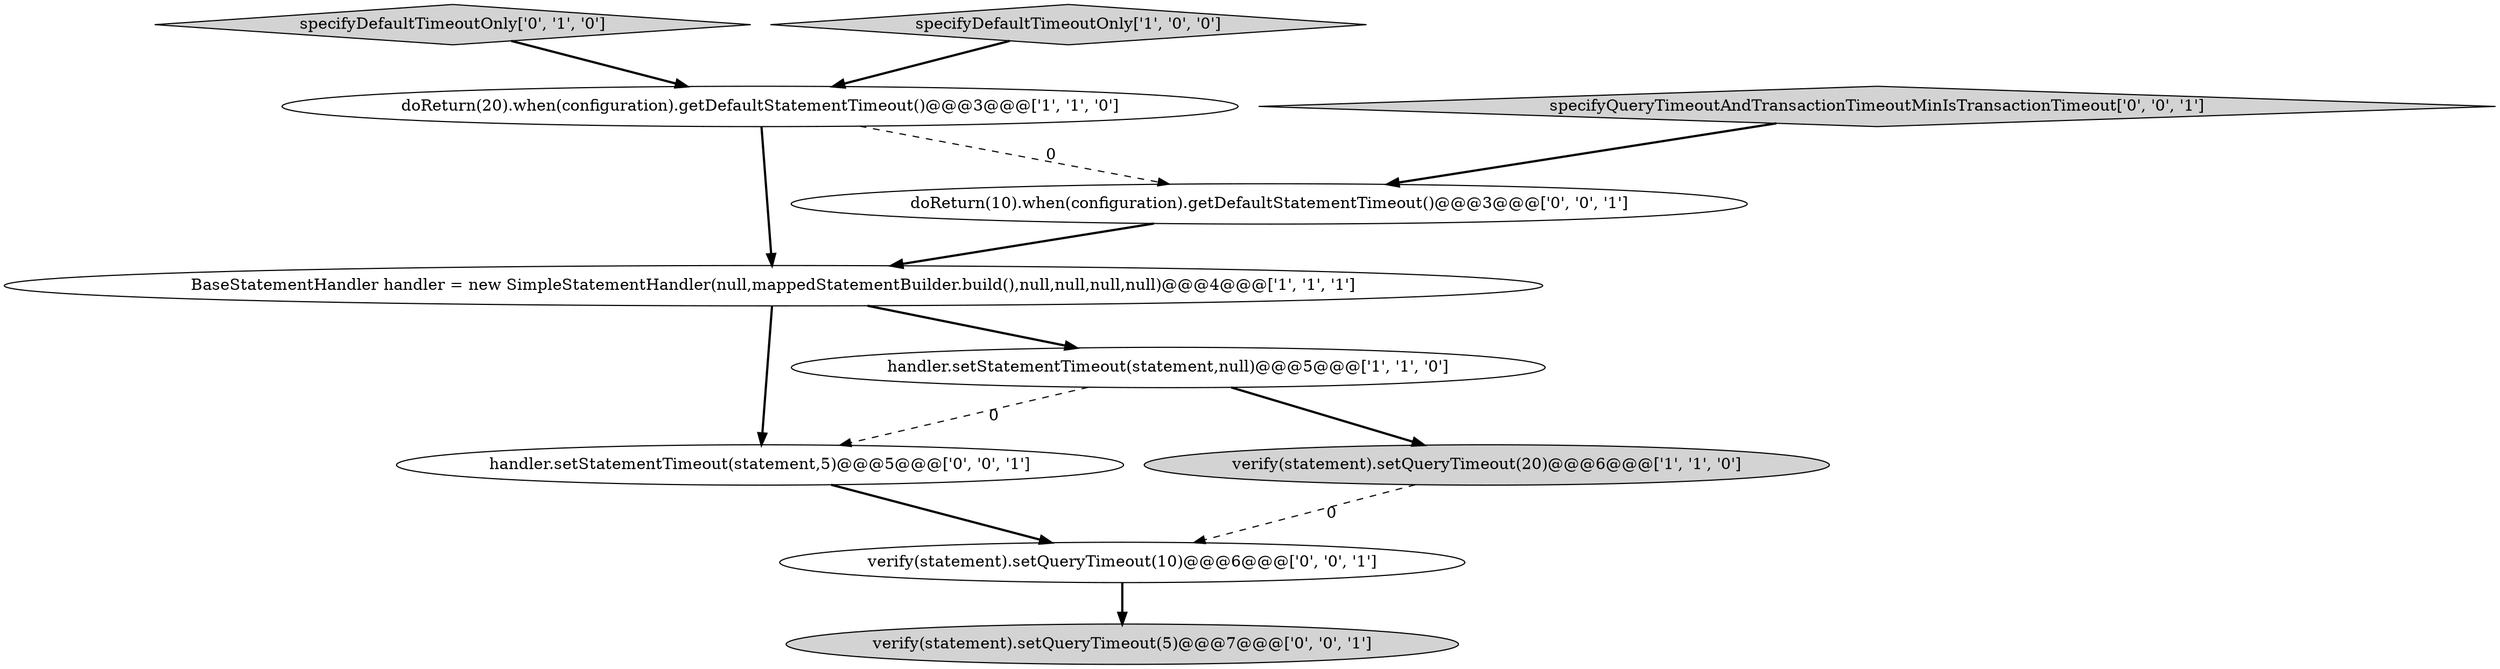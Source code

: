 digraph {
9 [style = filled, label = "verify(statement).setQueryTimeout(10)@@@6@@@['0', '0', '1']", fillcolor = white, shape = ellipse image = "AAA0AAABBB3BBB"];
6 [style = filled, label = "verify(statement).setQueryTimeout(5)@@@7@@@['0', '0', '1']", fillcolor = lightgray, shape = ellipse image = "AAA0AAABBB3BBB"];
7 [style = filled, label = "doReturn(10).when(configuration).getDefaultStatementTimeout()@@@3@@@['0', '0', '1']", fillcolor = white, shape = ellipse image = "AAA0AAABBB3BBB"];
1 [style = filled, label = "doReturn(20).when(configuration).getDefaultStatementTimeout()@@@3@@@['1', '1', '0']", fillcolor = white, shape = ellipse image = "AAA0AAABBB1BBB"];
10 [style = filled, label = "specifyQueryTimeoutAndTransactionTimeoutMinIsTransactionTimeout['0', '0', '1']", fillcolor = lightgray, shape = diamond image = "AAA0AAABBB3BBB"];
5 [style = filled, label = "specifyDefaultTimeoutOnly['0', '1', '0']", fillcolor = lightgray, shape = diamond image = "AAA0AAABBB2BBB"];
4 [style = filled, label = "verify(statement).setQueryTimeout(20)@@@6@@@['1', '1', '0']", fillcolor = lightgray, shape = ellipse image = "AAA0AAABBB1BBB"];
0 [style = filled, label = "specifyDefaultTimeoutOnly['1', '0', '0']", fillcolor = lightgray, shape = diamond image = "AAA0AAABBB1BBB"];
2 [style = filled, label = "BaseStatementHandler handler = new SimpleStatementHandler(null,mappedStatementBuilder.build(),null,null,null,null)@@@4@@@['1', '1', '1']", fillcolor = white, shape = ellipse image = "AAA0AAABBB1BBB"];
8 [style = filled, label = "handler.setStatementTimeout(statement,5)@@@5@@@['0', '0', '1']", fillcolor = white, shape = ellipse image = "AAA0AAABBB3BBB"];
3 [style = filled, label = "handler.setStatementTimeout(statement,null)@@@5@@@['1', '1', '0']", fillcolor = white, shape = ellipse image = "AAA0AAABBB1BBB"];
3->8 [style = dashed, label="0"];
5->1 [style = bold, label=""];
4->9 [style = dashed, label="0"];
1->2 [style = bold, label=""];
9->6 [style = bold, label=""];
1->7 [style = dashed, label="0"];
3->4 [style = bold, label=""];
0->1 [style = bold, label=""];
7->2 [style = bold, label=""];
10->7 [style = bold, label=""];
2->3 [style = bold, label=""];
2->8 [style = bold, label=""];
8->9 [style = bold, label=""];
}

